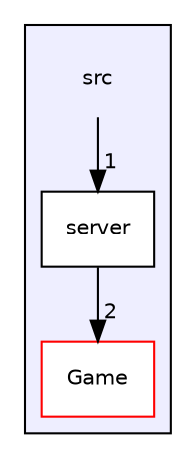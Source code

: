 digraph "src" {
  compound=true
  node [ fontsize="10", fontname="Helvetica"];
  edge [ labelfontsize="10", labelfontname="Helvetica"];
  subgraph clusterdir_68267d1309a1af8e8297ef4c3efbcdba {
    graph [ bgcolor="#eeeeff", pencolor="black", label="" URL="dir_68267d1309a1af8e8297ef4c3efbcdba.html"];
    dir_68267d1309a1af8e8297ef4c3efbcdba [shape=plaintext label="src"];
  dir_b43036362fece0f978c3c8156df55d19 [shape=box label="Game" fillcolor="white" style="filled" color="red" URL="dir_b43036362fece0f978c3c8156df55d19.html"];
  dir_075bb3ff235063c77951cd176d15a741 [shape=box label="server" fillcolor="white" style="filled" URL="dir_075bb3ff235063c77951cd176d15a741.html"];
  }
  dir_68267d1309a1af8e8297ef4c3efbcdba->dir_075bb3ff235063c77951cd176d15a741 [headlabel="1", labeldistance=1.5 headhref="dir_000001_000007.html"];
  dir_075bb3ff235063c77951cd176d15a741->dir_b43036362fece0f978c3c8156df55d19 [headlabel="2", labeldistance=1.5 headhref="dir_000007_000002.html"];
}
